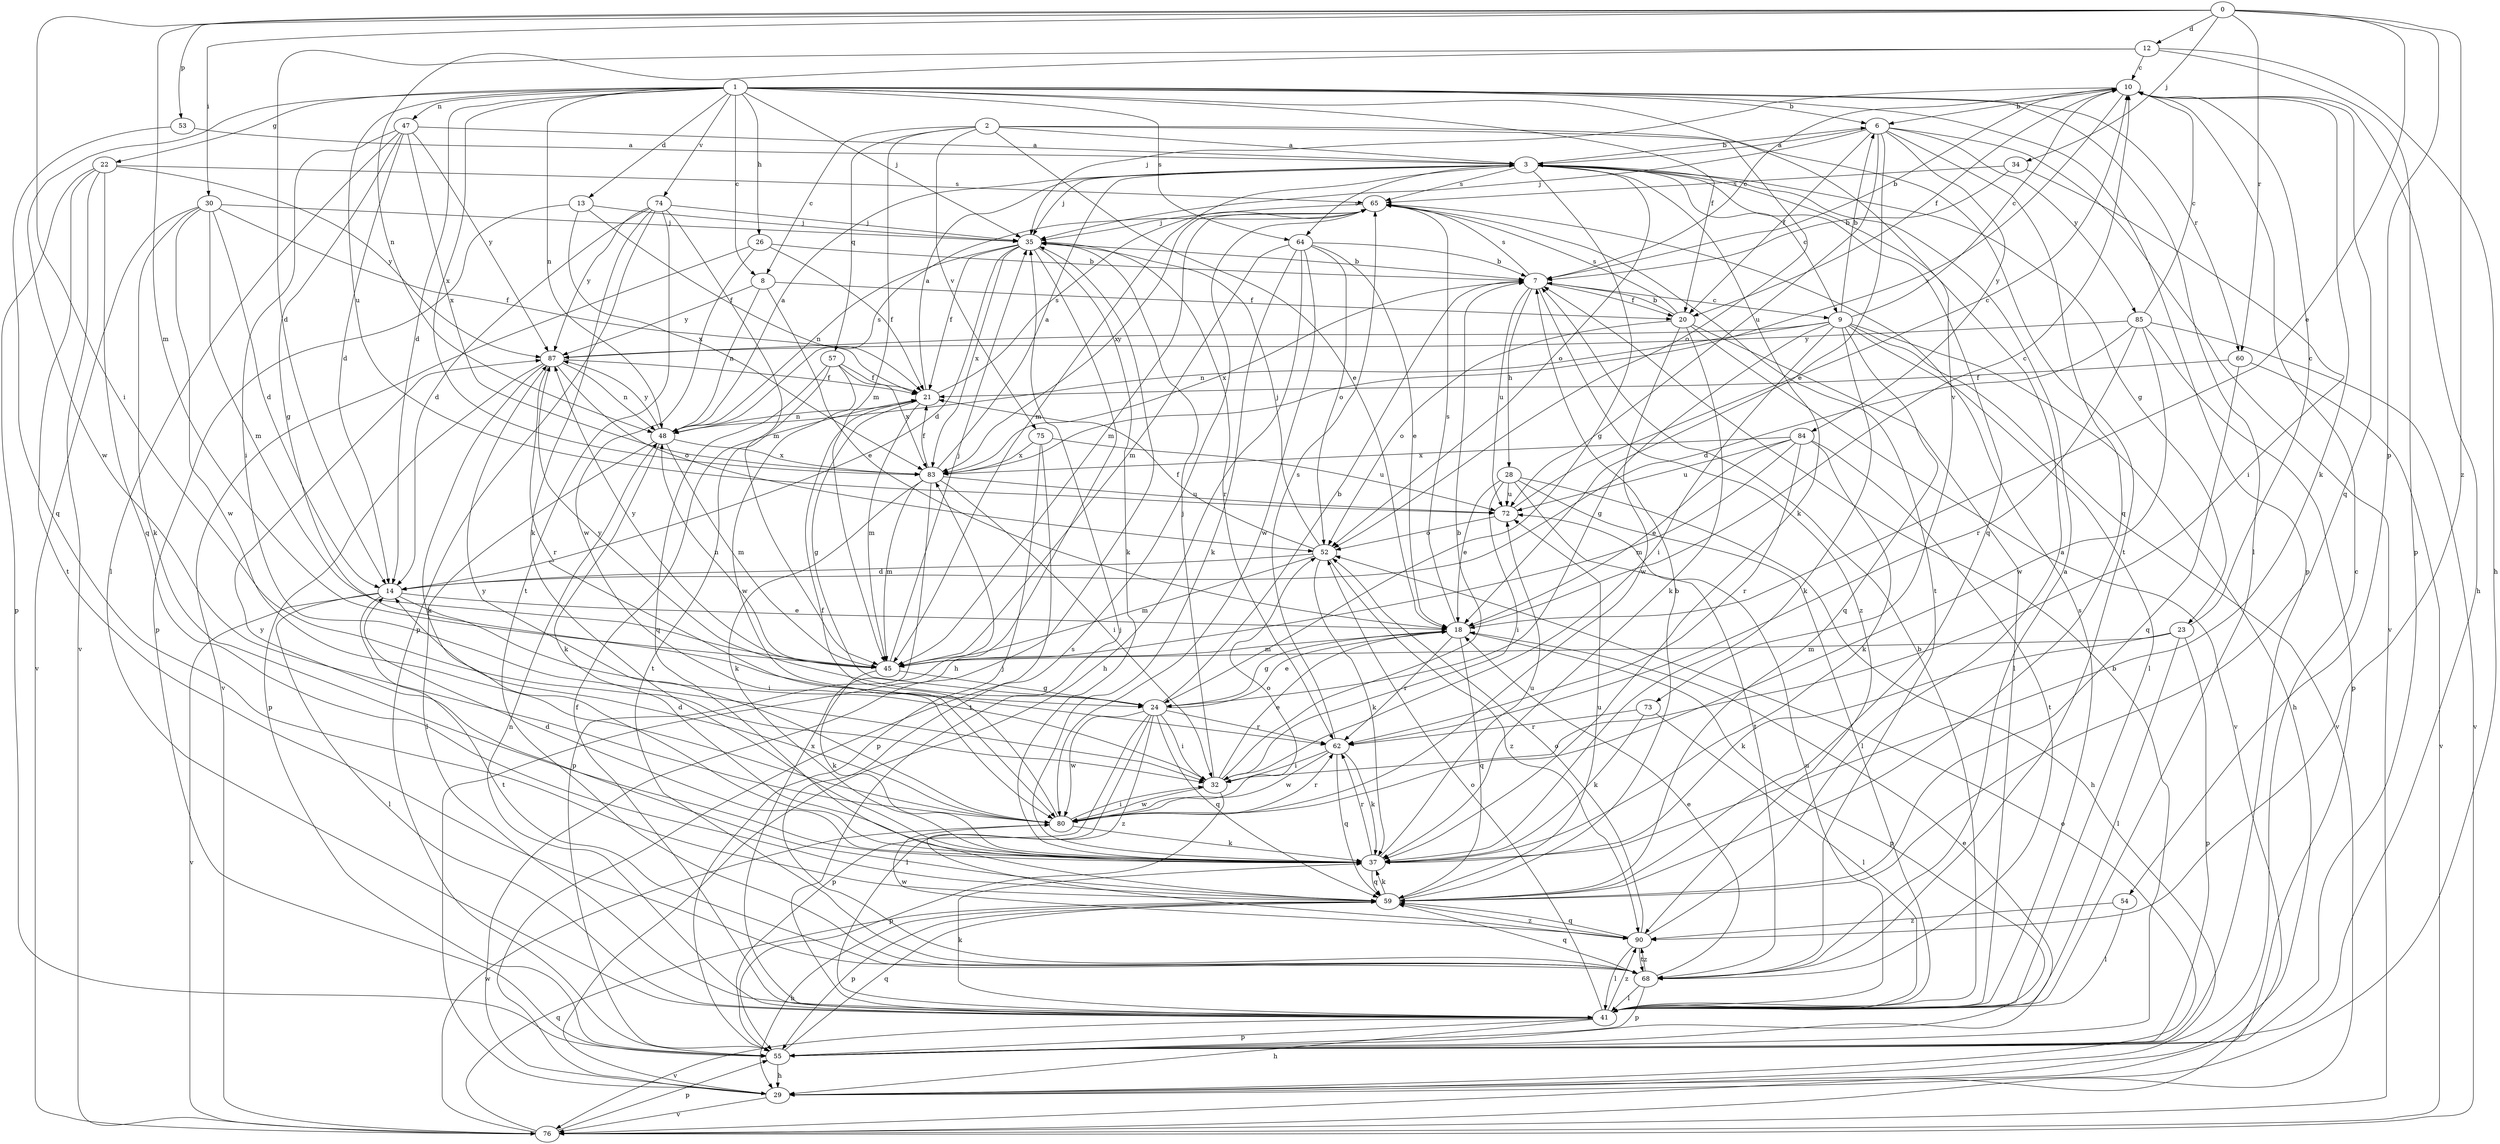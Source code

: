 strict digraph  {
0;
1;
2;
3;
6;
7;
8;
9;
10;
12;
13;
14;
18;
20;
21;
22;
23;
24;
26;
28;
29;
30;
32;
34;
35;
37;
41;
45;
47;
48;
52;
53;
54;
55;
57;
59;
60;
62;
64;
65;
68;
72;
73;
74;
75;
76;
80;
83;
84;
85;
87;
90;
0 -> 12  [label=d];
0 -> 18  [label=e];
0 -> 30  [label=i];
0 -> 32  [label=i];
0 -> 34  [label=j];
0 -> 45  [label=m];
0 -> 53  [label=p];
0 -> 54  [label=p];
0 -> 60  [label=r];
0 -> 90  [label=z];
1 -> 6  [label=b];
1 -> 8  [label=c];
1 -> 13  [label=d];
1 -> 14  [label=d];
1 -> 20  [label=f];
1 -> 22  [label=g];
1 -> 26  [label=h];
1 -> 35  [label=j];
1 -> 41  [label=l];
1 -> 47  [label=n];
1 -> 48  [label=n];
1 -> 55  [label=p];
1 -> 60  [label=r];
1 -> 64  [label=s];
1 -> 72  [label=u];
1 -> 73  [label=v];
1 -> 74  [label=v];
1 -> 80  [label=w];
1 -> 83  [label=x];
2 -> 3  [label=a];
2 -> 8  [label=c];
2 -> 18  [label=e];
2 -> 45  [label=m];
2 -> 52  [label=o];
2 -> 57  [label=q];
2 -> 68  [label=t];
2 -> 75  [label=v];
3 -> 6  [label=b];
3 -> 9  [label=c];
3 -> 23  [label=g];
3 -> 24  [label=g];
3 -> 35  [label=j];
3 -> 37  [label=k];
3 -> 45  [label=m];
3 -> 52  [label=o];
3 -> 59  [label=q];
3 -> 64  [label=s];
3 -> 65  [label=s];
6 -> 3  [label=a];
6 -> 18  [label=e];
6 -> 20  [label=f];
6 -> 35  [label=j];
6 -> 59  [label=q];
6 -> 72  [label=u];
6 -> 76  [label=v];
6 -> 84  [label=y];
6 -> 85  [label=y];
7 -> 9  [label=c];
7 -> 10  [label=c];
7 -> 20  [label=f];
7 -> 28  [label=h];
7 -> 65  [label=s];
7 -> 72  [label=u];
7 -> 83  [label=x];
7 -> 90  [label=z];
8 -> 18  [label=e];
8 -> 20  [label=f];
8 -> 48  [label=n];
8 -> 87  [label=y];
9 -> 6  [label=b];
9 -> 10  [label=c];
9 -> 24  [label=g];
9 -> 29  [label=h];
9 -> 32  [label=i];
9 -> 37  [label=k];
9 -> 41  [label=l];
9 -> 48  [label=n];
9 -> 59  [label=q];
9 -> 76  [label=v];
9 -> 87  [label=y];
10 -> 6  [label=b];
10 -> 7  [label=b];
10 -> 20  [label=f];
10 -> 29  [label=h];
10 -> 35  [label=j];
10 -> 37  [label=k];
10 -> 59  [label=q];
10 -> 83  [label=x];
12 -> 10  [label=c];
12 -> 14  [label=d];
12 -> 29  [label=h];
12 -> 48  [label=n];
12 -> 55  [label=p];
13 -> 21  [label=f];
13 -> 35  [label=j];
13 -> 55  [label=p];
13 -> 83  [label=x];
14 -> 18  [label=e];
14 -> 32  [label=i];
14 -> 41  [label=l];
14 -> 68  [label=t];
14 -> 76  [label=v];
18 -> 10  [label=c];
18 -> 24  [label=g];
18 -> 45  [label=m];
18 -> 55  [label=p];
18 -> 59  [label=q];
18 -> 62  [label=r];
18 -> 65  [label=s];
20 -> 7  [label=b];
20 -> 37  [label=k];
20 -> 41  [label=l];
20 -> 52  [label=o];
20 -> 65  [label=s];
20 -> 76  [label=v];
20 -> 80  [label=w];
21 -> 3  [label=a];
21 -> 24  [label=g];
21 -> 45  [label=m];
21 -> 48  [label=n];
21 -> 65  [label=s];
22 -> 55  [label=p];
22 -> 59  [label=q];
22 -> 65  [label=s];
22 -> 68  [label=t];
22 -> 76  [label=v];
22 -> 87  [label=y];
23 -> 10  [label=c];
23 -> 37  [label=k];
23 -> 41  [label=l];
23 -> 45  [label=m];
23 -> 55  [label=p];
24 -> 7  [label=b];
24 -> 18  [label=e];
24 -> 32  [label=i];
24 -> 41  [label=l];
24 -> 55  [label=p];
24 -> 59  [label=q];
24 -> 62  [label=r];
24 -> 80  [label=w];
24 -> 87  [label=y];
24 -> 90  [label=z];
26 -> 7  [label=b];
26 -> 21  [label=f];
26 -> 76  [label=v];
26 -> 80  [label=w];
28 -> 18  [label=e];
28 -> 29  [label=h];
28 -> 32  [label=i];
28 -> 41  [label=l];
28 -> 68  [label=t];
28 -> 72  [label=u];
29 -> 35  [label=j];
29 -> 52  [label=o];
29 -> 65  [label=s];
29 -> 76  [label=v];
30 -> 14  [label=d];
30 -> 21  [label=f];
30 -> 35  [label=j];
30 -> 37  [label=k];
30 -> 45  [label=m];
30 -> 76  [label=v];
30 -> 80  [label=w];
32 -> 7  [label=b];
32 -> 18  [label=e];
32 -> 35  [label=j];
32 -> 55  [label=p];
32 -> 80  [label=w];
34 -> 7  [label=b];
34 -> 32  [label=i];
34 -> 65  [label=s];
35 -> 7  [label=b];
35 -> 14  [label=d];
35 -> 21  [label=f];
35 -> 29  [label=h];
35 -> 37  [label=k];
35 -> 48  [label=n];
35 -> 62  [label=r];
35 -> 83  [label=x];
37 -> 14  [label=d];
37 -> 59  [label=q];
37 -> 62  [label=r];
37 -> 72  [label=u];
41 -> 7  [label=b];
41 -> 21  [label=f];
41 -> 29  [label=h];
41 -> 35  [label=j];
41 -> 37  [label=k];
41 -> 48  [label=n];
41 -> 52  [label=o];
41 -> 55  [label=p];
41 -> 65  [label=s];
41 -> 72  [label=u];
41 -> 76  [label=v];
41 -> 83  [label=x];
41 -> 90  [label=z];
45 -> 24  [label=g];
45 -> 35  [label=j];
45 -> 37  [label=k];
45 -> 48  [label=n];
45 -> 87  [label=y];
47 -> 3  [label=a];
47 -> 14  [label=d];
47 -> 24  [label=g];
47 -> 32  [label=i];
47 -> 41  [label=l];
47 -> 83  [label=x];
47 -> 87  [label=y];
48 -> 3  [label=a];
48 -> 37  [label=k];
48 -> 41  [label=l];
48 -> 45  [label=m];
48 -> 65  [label=s];
48 -> 83  [label=x];
48 -> 87  [label=y];
52 -> 14  [label=d];
52 -> 21  [label=f];
52 -> 35  [label=j];
52 -> 37  [label=k];
52 -> 45  [label=m];
52 -> 90  [label=z];
53 -> 3  [label=a];
53 -> 59  [label=q];
54 -> 41  [label=l];
54 -> 90  [label=z];
55 -> 7  [label=b];
55 -> 10  [label=c];
55 -> 18  [label=e];
55 -> 29  [label=h];
55 -> 59  [label=q];
57 -> 21  [label=f];
57 -> 59  [label=q];
57 -> 68  [label=t];
57 -> 80  [label=w];
57 -> 83  [label=x];
59 -> 7  [label=b];
59 -> 29  [label=h];
59 -> 37  [label=k];
59 -> 55  [label=p];
59 -> 72  [label=u];
59 -> 87  [label=y];
59 -> 90  [label=z];
60 -> 21  [label=f];
60 -> 59  [label=q];
60 -> 76  [label=v];
62 -> 32  [label=i];
62 -> 37  [label=k];
62 -> 59  [label=q];
62 -> 65  [label=s];
62 -> 80  [label=w];
64 -> 7  [label=b];
64 -> 18  [label=e];
64 -> 29  [label=h];
64 -> 37  [label=k];
64 -> 45  [label=m];
64 -> 52  [label=o];
64 -> 80  [label=w];
65 -> 35  [label=j];
65 -> 45  [label=m];
65 -> 68  [label=t];
65 -> 83  [label=x];
68 -> 3  [label=a];
68 -> 18  [label=e];
68 -> 41  [label=l];
68 -> 55  [label=p];
68 -> 59  [label=q];
68 -> 90  [label=z];
72 -> 10  [label=c];
72 -> 52  [label=o];
73 -> 37  [label=k];
73 -> 41  [label=l];
73 -> 62  [label=r];
74 -> 14  [label=d];
74 -> 35  [label=j];
74 -> 37  [label=k];
74 -> 45  [label=m];
74 -> 55  [label=p];
74 -> 68  [label=t];
74 -> 87  [label=y];
75 -> 55  [label=p];
75 -> 68  [label=t];
75 -> 72  [label=u];
75 -> 83  [label=x];
76 -> 55  [label=p];
76 -> 59  [label=q];
76 -> 80  [label=w];
80 -> 14  [label=d];
80 -> 21  [label=f];
80 -> 32  [label=i];
80 -> 37  [label=k];
80 -> 52  [label=o];
80 -> 62  [label=r];
80 -> 87  [label=y];
83 -> 3  [label=a];
83 -> 21  [label=f];
83 -> 32  [label=i];
83 -> 37  [label=k];
83 -> 45  [label=m];
83 -> 55  [label=p];
83 -> 72  [label=u];
84 -> 18  [label=e];
84 -> 37  [label=k];
84 -> 45  [label=m];
84 -> 62  [label=r];
84 -> 68  [label=t];
84 -> 72  [label=u];
84 -> 83  [label=x];
85 -> 10  [label=c];
85 -> 14  [label=d];
85 -> 55  [label=p];
85 -> 62  [label=r];
85 -> 76  [label=v];
85 -> 80  [label=w];
85 -> 87  [label=y];
87 -> 21  [label=f];
87 -> 37  [label=k];
87 -> 48  [label=n];
87 -> 52  [label=o];
87 -> 55  [label=p];
87 -> 62  [label=r];
90 -> 3  [label=a];
90 -> 41  [label=l];
90 -> 52  [label=o];
90 -> 59  [label=q];
90 -> 68  [label=t];
90 -> 80  [label=w];
}
